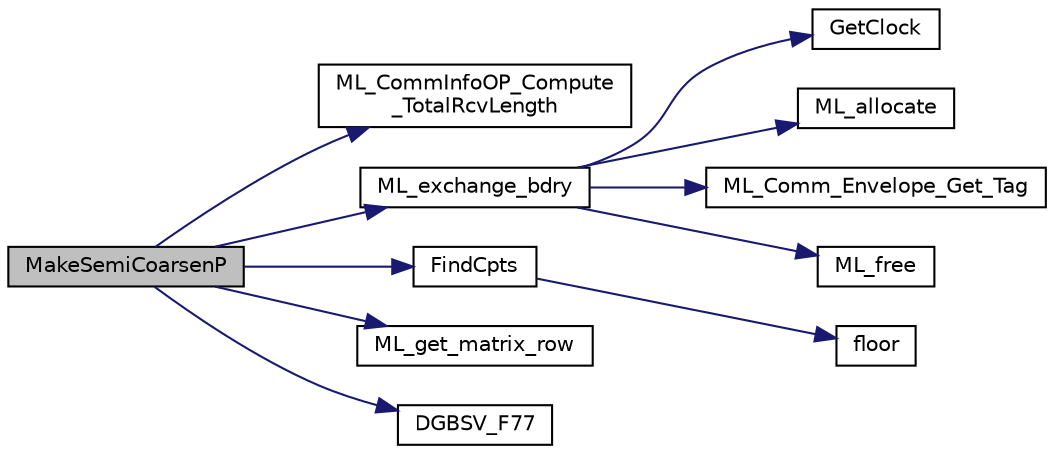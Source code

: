 digraph "MakeSemiCoarsenP"
{
  edge [fontname="Helvetica",fontsize="10",labelfontname="Helvetica",labelfontsize="10"];
  node [fontname="Helvetica",fontsize="10",shape=record];
  rankdir="LR";
  Node0 [label="MakeSemiCoarsenP",height=0.2,width=0.4,color="black", fillcolor="grey75", style="filled", fontcolor="black"];
  Node0 -> Node1 [color="midnightblue",fontsize="10",style="solid",fontname="Helvetica"];
  Node1 [label="ML_CommInfoOP_Compute\l_TotalRcvLength",height=0.2,width=0.4,color="black", fillcolor="white", style="filled",URL="$d1/da9/ml__comminfoop_8c.html#a9db8b8f27eaee3daa64022f209db998b"];
  Node0 -> Node2 [color="midnightblue",fontsize="10",style="solid",fontname="Helvetica"];
  Node2 [label="ML_exchange_bdry",height=0.2,width=0.4,color="black", fillcolor="white", style="filled",URL="$d1/da9/ml__comminfoop_8c.html#a54d54632421530b8d261e1d9388c51b8"];
  Node2 -> Node3 [color="midnightblue",fontsize="10",style="solid",fontname="Helvetica"];
  Node3 [label="GetClock",height=0.2,width=0.4,color="black", fillcolor="white", style="filled",URL="$d6/de2/ml__utils_8c.html#ab9104f4e136b1a0627c2b3e23d1a003c"];
  Node2 -> Node4 [color="midnightblue",fontsize="10",style="solid",fontname="Helvetica"];
  Node4 [label="ML_allocate",height=0.2,width=0.4,color="black", fillcolor="white", style="filled",URL="$db/d67/ml__memory_8h.html#a811b25127e31df6b13643586ea6ccdc6"];
  Node2 -> Node5 [color="midnightblue",fontsize="10",style="solid",fontname="Helvetica"];
  Node5 [label="ML_Comm_Envelope_Get_Tag",height=0.2,width=0.4,color="black", fillcolor="white", style="filled",URL="$d1/da9/ml__comminfoop_8c.html#a4d86925c1126ff715612eb2e7a0bc6de"];
  Node2 -> Node6 [color="midnightblue",fontsize="10",style="solid",fontname="Helvetica"];
  Node6 [label="ML_free",height=0.2,width=0.4,color="black", fillcolor="white", style="filled",URL="$db/d67/ml__memory_8h.html#a8977b8b65adf77545ebe88fcd1f6889a"];
  Node0 -> Node7 [color="midnightblue",fontsize="10",style="solid",fontname="Helvetica"];
  Node7 [label="FindCpts",height=0.2,width=0.4,color="black", fillcolor="white", style="filled",URL="$d3/d7d/ml__agg__gen_p_8c.html#ae5a40526a07726b5ea1f3df4f49f2e63"];
  Node7 -> Node8 [color="midnightblue",fontsize="10",style="solid",fontname="Helvetica"];
  Node8 [label="floor",height=0.2,width=0.4,color="black", fillcolor="white", style="filled",URL="$dc/de2/mcvs_atm_disp__kry__bbd__p_8m.html#a532be631bf22af7829394ffbd4ad7894"];
  Node0 -> Node9 [color="midnightblue",fontsize="10",style="solid",fontname="Helvetica"];
  Node9 [label="ML_get_matrix_row",height=0.2,width=0.4,color="black", fillcolor="white", style="filled",URL="$db/d64/ml__rap_8h.html#a2adecc67a57fe78355d69c97e16b0ed9"];
  Node0 -> Node10 [color="midnightblue",fontsize="10",style="solid",fontname="Helvetica"];
  Node10 [label="DGBSV_F77",height=0.2,width=0.4,color="black", fillcolor="white", style="filled",URL="$d4/d2c/ml__lapack_8h.html#a72d2f4b4b9e4e7cedde6d304c70b1a9d"];
}
